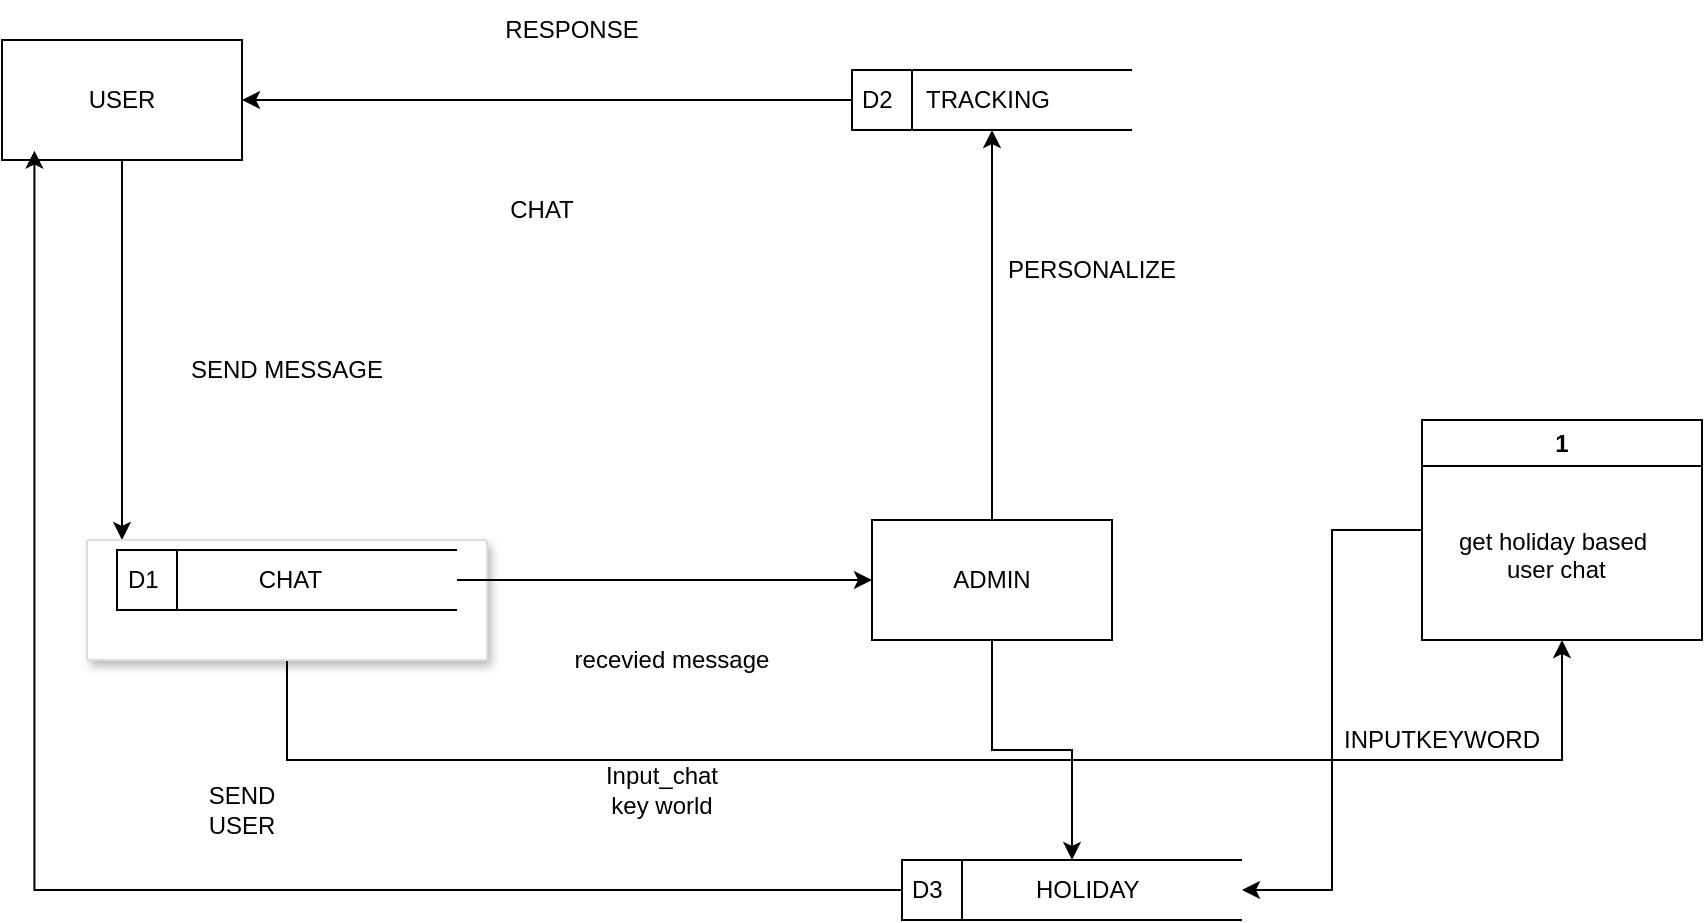 <mxfile version="25.0.1">
  <diagram name="Page-1" id="R-wSybrBWUYK0LldgWFq">
    <mxGraphModel dx="873" dy="468" grid="1" gridSize="10" guides="1" tooltips="1" connect="1" arrows="1" fold="1" page="1" pageScale="1" pageWidth="850" pageHeight="1100" math="0" shadow="0">
      <root>
        <mxCell id="0" />
        <mxCell id="1" parent="0" />
        <mxCell id="DaBF8jLqcCnEj46EkNLt-18" style="edgeStyle=orthogonalEdgeStyle;rounded=0;orthogonalLoop=1;jettySize=auto;html=1;" edge="1" parent="1" source="DaBF8jLqcCnEj46EkNLt-1" target="DaBF8jLqcCnEj46EkNLt-6">
          <mxGeometry relative="1" as="geometry">
            <Array as="points">
              <mxPoint x="170" y="300" />
              <mxPoint x="170" y="300" />
            </Array>
          </mxGeometry>
        </mxCell>
        <mxCell id="DaBF8jLqcCnEj46EkNLt-1" value="USER" style="rounded=0;whiteSpace=wrap;html=1;" vertex="1" parent="1">
          <mxGeometry x="110" y="30" width="120" height="60" as="geometry" />
        </mxCell>
        <mxCell id="DaBF8jLqcCnEj46EkNLt-12" style="edgeStyle=orthogonalEdgeStyle;rounded=0;orthogonalLoop=1;jettySize=auto;html=1;" edge="1" parent="1" source="DaBF8jLqcCnEj46EkNLt-2" target="DaBF8jLqcCnEj46EkNLt-11">
          <mxGeometry relative="1" as="geometry" />
        </mxCell>
        <mxCell id="DaBF8jLqcCnEj46EkNLt-32" style="edgeStyle=orthogonalEdgeStyle;rounded=0;orthogonalLoop=1;jettySize=auto;html=1;entryX=0.5;entryY=0;entryDx=0;entryDy=0;" edge="1" parent="1" source="DaBF8jLqcCnEj46EkNLt-2" target="DaBF8jLqcCnEj46EkNLt-31">
          <mxGeometry relative="1" as="geometry" />
        </mxCell>
        <mxCell id="DaBF8jLqcCnEj46EkNLt-2" value="ADMIN" style="rounded=0;whiteSpace=wrap;html=1;" vertex="1" parent="1">
          <mxGeometry x="545" y="270" width="120" height="60" as="geometry" />
        </mxCell>
        <mxCell id="DaBF8jLqcCnEj46EkNLt-4" value="CHAT" style="text;html=1;align=center;verticalAlign=middle;whiteSpace=wrap;rounded=0;" vertex="1" parent="1">
          <mxGeometry x="350" y="100" width="60" height="30" as="geometry" />
        </mxCell>
        <mxCell id="DaBF8jLqcCnEj46EkNLt-39" style="edgeStyle=orthogonalEdgeStyle;rounded=0;orthogonalLoop=1;jettySize=auto;html=1;entryX=0.5;entryY=1;entryDx=0;entryDy=0;" edge="1" parent="1" source="DaBF8jLqcCnEj46EkNLt-6" target="DaBF8jLqcCnEj46EkNLt-28">
          <mxGeometry relative="1" as="geometry">
            <Array as="points">
              <mxPoint x="253" y="390" />
              <mxPoint x="890" y="390" />
            </Array>
          </mxGeometry>
        </mxCell>
        <mxCell id="DaBF8jLqcCnEj46EkNLt-6" value="" style="strokeColor=#dddddd;shadow=1;strokeWidth=1;rounded=1;absoluteArcSize=1;arcSize=2;" vertex="1" parent="1">
          <mxGeometry x="152.5" y="280" width="200" height="60" as="geometry" />
        </mxCell>
        <mxCell id="DaBF8jLqcCnEj46EkNLt-21" style="edgeStyle=orthogonalEdgeStyle;rounded=0;orthogonalLoop=1;jettySize=auto;html=1;entryX=0;entryY=0.5;entryDx=0;entryDy=0;" edge="1" parent="1" source="DaBF8jLqcCnEj46EkNLt-8" target="DaBF8jLqcCnEj46EkNLt-2">
          <mxGeometry relative="1" as="geometry" />
        </mxCell>
        <mxCell id="DaBF8jLqcCnEj46EkNLt-8" value="D1&amp;nbsp; &amp;nbsp; &amp;nbsp; &amp;nbsp; &amp;nbsp; &amp;nbsp; &amp;nbsp; &amp;nbsp;CHAT" style="html=1;dashed=0;whiteSpace=wrap;shape=mxgraph.dfd.dataStoreID;align=left;spacingLeft=3;points=[[0,0],[0.5,0],[1,0],[0,0.5],[1,0.5],[0,1],[0.5,1],[1,1]];" vertex="1" parent="1">
          <mxGeometry x="167.5" y="285" width="170" height="30" as="geometry" />
        </mxCell>
        <mxCell id="DaBF8jLqcCnEj46EkNLt-26" style="edgeStyle=orthogonalEdgeStyle;rounded=0;orthogonalLoop=1;jettySize=auto;html=1;entryX=1;entryY=0.5;entryDx=0;entryDy=0;" edge="1" parent="1" source="DaBF8jLqcCnEj46EkNLt-11" target="DaBF8jLqcCnEj46EkNLt-1">
          <mxGeometry relative="1" as="geometry" />
        </mxCell>
        <mxCell id="DaBF8jLqcCnEj46EkNLt-11" value="D2&amp;nbsp; &amp;nbsp; &amp;nbsp;TRACKING" style="html=1;dashed=0;whiteSpace=wrap;shape=mxgraph.dfd.dataStoreID;align=left;spacingLeft=3;points=[[0,0],[0.5,0],[1,0],[0,0.5],[1,0.5],[0,1],[0.5,1],[1,1]];" vertex="1" parent="1">
          <mxGeometry x="535" y="45" width="140" height="30" as="geometry" />
        </mxCell>
        <mxCell id="DaBF8jLqcCnEj46EkNLt-13" value="SEND MESSAGE" style="text;html=1;align=center;verticalAlign=middle;whiteSpace=wrap;rounded=0;" vertex="1" parent="1">
          <mxGeometry x="190" y="180" width="125" height="30" as="geometry" />
        </mxCell>
        <mxCell id="DaBF8jLqcCnEj46EkNLt-15" value="PERSONALIZE" style="text;html=1;align=center;verticalAlign=middle;whiteSpace=wrap;rounded=0;" vertex="1" parent="1">
          <mxGeometry x="620" y="130" width="70" height="30" as="geometry" />
        </mxCell>
        <mxCell id="DaBF8jLqcCnEj46EkNLt-16" value="RESPONSE" style="text;html=1;align=center;verticalAlign=middle;whiteSpace=wrap;rounded=0;" vertex="1" parent="1">
          <mxGeometry x="365" y="10" width="60" height="30" as="geometry" />
        </mxCell>
        <mxCell id="DaBF8jLqcCnEj46EkNLt-17" value="recevied message" style="text;html=1;align=center;verticalAlign=middle;whiteSpace=wrap;rounded=0;" vertex="1" parent="1">
          <mxGeometry x="370" y="315" width="150" height="50" as="geometry" />
        </mxCell>
        <mxCell id="DaBF8jLqcCnEj46EkNLt-34" style="edgeStyle=orthogonalEdgeStyle;rounded=0;orthogonalLoop=1;jettySize=auto;html=1;entryX=1;entryY=0.5;entryDx=0;entryDy=0;" edge="1" parent="1" source="DaBF8jLqcCnEj46EkNLt-28" target="DaBF8jLqcCnEj46EkNLt-31">
          <mxGeometry relative="1" as="geometry" />
        </mxCell>
        <mxCell id="DaBF8jLqcCnEj46EkNLt-28" value="1" style="swimlane;whiteSpace=wrap;html=1;" vertex="1" parent="1">
          <mxGeometry x="820" y="220" width="140" height="110" as="geometry" />
        </mxCell>
        <mxCell id="DaBF8jLqcCnEj46EkNLt-29" value="get holiday based&lt;div&gt;&amp;nbsp;user chat&lt;div&gt;&lt;br&gt;&lt;/div&gt;&lt;/div&gt;" style="text;html=1;align=center;verticalAlign=middle;resizable=0;points=[];autosize=1;strokeColor=none;fillColor=none;" vertex="1" parent="DaBF8jLqcCnEj46EkNLt-28">
          <mxGeometry x="5" y="45" width="120" height="60" as="geometry" />
        </mxCell>
        <mxCell id="DaBF8jLqcCnEj46EkNLt-31" value="D3&amp;nbsp; &amp;nbsp; &amp;nbsp; &amp;nbsp; &amp;nbsp; &amp;nbsp; &amp;nbsp; HOLIDAY" style="html=1;dashed=0;whiteSpace=wrap;shape=mxgraph.dfd.dataStoreID;align=left;spacingLeft=3;points=[[0,0],[0.5,0],[1,0],[0,0.5],[1,0.5],[0,1],[0.5,1],[1,1]];" vertex="1" parent="1">
          <mxGeometry x="560" y="440" width="170" height="30" as="geometry" />
        </mxCell>
        <mxCell id="DaBF8jLqcCnEj46EkNLt-35" style="edgeStyle=orthogonalEdgeStyle;rounded=0;orthogonalLoop=1;jettySize=auto;html=1;entryX=0.135;entryY=0.922;entryDx=0;entryDy=0;entryPerimeter=0;" edge="1" parent="1" source="DaBF8jLqcCnEj46EkNLt-31" target="DaBF8jLqcCnEj46EkNLt-1">
          <mxGeometry relative="1" as="geometry" />
        </mxCell>
        <mxCell id="DaBF8jLqcCnEj46EkNLt-36" value="SEND USER" style="text;html=1;align=center;verticalAlign=middle;whiteSpace=wrap;rounded=0;" vertex="1" parent="1">
          <mxGeometry x="200" y="400" width="60" height="30" as="geometry" />
        </mxCell>
        <mxCell id="DaBF8jLqcCnEj46EkNLt-37" value="INPUTKEYWORD" style="text;html=1;align=center;verticalAlign=middle;whiteSpace=wrap;rounded=0;" vertex="1" parent="1">
          <mxGeometry x="800" y="365" width="60" height="30" as="geometry" />
        </mxCell>
        <mxCell id="DaBF8jLqcCnEj46EkNLt-40" value="Input_chat key world" style="text;html=1;align=center;verticalAlign=middle;whiteSpace=wrap;rounded=0;" vertex="1" parent="1">
          <mxGeometry x="410" y="390" width="60" height="30" as="geometry" />
        </mxCell>
      </root>
    </mxGraphModel>
  </diagram>
</mxfile>
